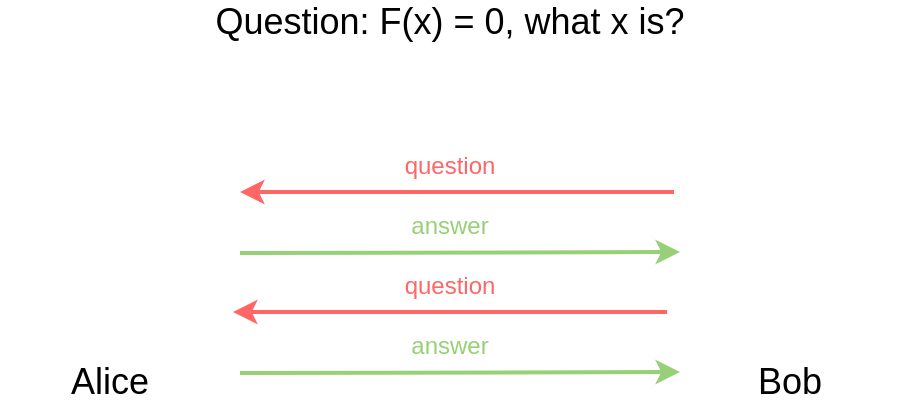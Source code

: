 <mxfile version="18.1.3" type="github">
  <diagram id="3yzu9L9B9edSbVnxSeDY" name="Page-1">
    <mxGraphModel dx="727" dy="471" grid="1" gridSize="10" guides="1" tooltips="1" connect="1" arrows="1" fold="1" page="1" pageScale="1" pageWidth="850" pageHeight="1100" math="0" shadow="0">
      <root>
        <mxCell id="0" />
        <mxCell id="1" parent="0" />
        <mxCell id="yQbNn83YkBJZnv28kB2a-3" value="&lt;font style=&quot;font-size: 18px;&quot;&gt;Question: F(x) = 0, what x is?&lt;/font&gt;" style="text;html=1;strokeColor=none;fillColor=none;align=center;verticalAlign=middle;whiteSpace=wrap;rounded=0;" vertex="1" parent="1">
          <mxGeometry x="240" y="230" width="290" height="10" as="geometry" />
        </mxCell>
        <mxCell id="yQbNn83YkBJZnv28kB2a-5" value="" style="shape=image;verticalLabelPosition=bottom;labelBackgroundColor=default;verticalAlign=top;aspect=fixed;imageAspect=0;image=https://upload.wikimedia.org/wikipedia/commons/thumb/c/cb/Noun_Project_people_icon_3376085.svg/1024px-Noun_Project_people_icon_3376085.svg.png;" vertex="1" parent="1">
          <mxGeometry x="160" y="300" width="110" height="110" as="geometry" />
        </mxCell>
        <mxCell id="yQbNn83YkBJZnv28kB2a-6" value="" style="shape=image;verticalLabelPosition=bottom;labelBackgroundColor=default;verticalAlign=top;aspect=fixed;imageAspect=0;image=https://upload.wikimedia.org/wikipedia/commons/thumb/c/cb/Noun_Project_people_icon_3376085.svg/1024px-Noun_Project_people_icon_3376085.svg.png;" vertex="1" parent="1">
          <mxGeometry x="500" y="300" width="110" height="110" as="geometry" />
        </mxCell>
        <mxCell id="yQbNn83YkBJZnv28kB2a-7" value="Alice" style="text;html=1;strokeColor=none;fillColor=none;align=center;verticalAlign=middle;whiteSpace=wrap;rounded=0;fontSize=18;" vertex="1" parent="1">
          <mxGeometry x="185" y="400" width="60" height="30" as="geometry" />
        </mxCell>
        <mxCell id="yQbNn83YkBJZnv28kB2a-8" value="Bob" style="text;html=1;strokeColor=none;fillColor=none;align=center;verticalAlign=middle;whiteSpace=wrap;rounded=0;fontSize=18;" vertex="1" parent="1">
          <mxGeometry x="525" y="400" width="60" height="30" as="geometry" />
        </mxCell>
        <mxCell id="yQbNn83YkBJZnv28kB2a-11" value="" style="endArrow=classic;html=1;rounded=0;fontSize=18;entryX=0;entryY=0.25;entryDx=0;entryDy=0;fillColor=#d5e8d4;strokeColor=#97D077;strokeWidth=2;" edge="1" parent="1">
          <mxGeometry width="50" height="50" relative="1" as="geometry">
            <mxPoint x="280" y="410.5" as="sourcePoint" />
            <mxPoint x="500" y="410" as="targetPoint" />
          </mxGeometry>
        </mxCell>
        <mxCell id="yQbNn83YkBJZnv28kB2a-13" value="" style="endArrow=classic;html=1;rounded=0;fontSize=18;entryX=0;entryY=0.25;entryDx=0;entryDy=0;fillColor=#d5e8d4;strokeColor=#97D077;strokeWidth=2;" edge="1" parent="1">
          <mxGeometry width="50" height="50" relative="1" as="geometry">
            <mxPoint x="280" y="350.5" as="sourcePoint" />
            <mxPoint x="500" y="350" as="targetPoint" />
          </mxGeometry>
        </mxCell>
        <mxCell id="yQbNn83YkBJZnv28kB2a-15" value="" style="endArrow=classic;html=1;rounded=0;fontSize=18;exitX=-0.027;exitY=0.182;exitDx=0;exitDy=0;exitPerimeter=0;fillColor=#f8cecc;strokeColor=#FF6666;strokeWidth=2;" edge="1" parent="1" source="yQbNn83YkBJZnv28kB2a-6">
          <mxGeometry width="50" height="50" relative="1" as="geometry">
            <mxPoint x="480" y="320" as="sourcePoint" />
            <mxPoint x="280" y="320" as="targetPoint" />
          </mxGeometry>
        </mxCell>
        <mxCell id="yQbNn83YkBJZnv28kB2a-16" value="" style="endArrow=classic;html=1;rounded=0;fontSize=18;exitX=-0.027;exitY=0.182;exitDx=0;exitDy=0;exitPerimeter=0;fillColor=#f8cecc;strokeColor=#FF6666;strokeWidth=2;" edge="1" parent="1">
          <mxGeometry width="50" height="50" relative="1" as="geometry">
            <mxPoint x="493.52" y="380.02" as="sourcePoint" />
            <mxPoint x="276.49" y="380" as="targetPoint" />
          </mxGeometry>
        </mxCell>
        <mxCell id="yQbNn83YkBJZnv28kB2a-17" value="&lt;font color=&quot;#ff6666&quot; style=&quot;font-size: 12px;&quot;&gt;question&lt;/font&gt;" style="text;html=1;strokeColor=none;fillColor=none;align=center;verticalAlign=middle;whiteSpace=wrap;rounded=0;fontSize=18;" vertex="1" parent="1">
          <mxGeometry x="355" y="290" width="60" height="30" as="geometry" />
        </mxCell>
        <mxCell id="yQbNn83YkBJZnv28kB2a-18" value="&lt;font color=&quot;#ff6666&quot; style=&quot;font-size: 12px;&quot;&gt;question&lt;/font&gt;" style="text;html=1;strokeColor=none;fillColor=none;align=center;verticalAlign=middle;whiteSpace=wrap;rounded=0;fontSize=18;" vertex="1" parent="1">
          <mxGeometry x="355" y="350" width="60" height="30" as="geometry" />
        </mxCell>
        <mxCell id="yQbNn83YkBJZnv28kB2a-19" value="&lt;font color=&quot;#97d077&quot; style=&quot;font-size: 12px;&quot;&gt;answer&lt;/font&gt;" style="text;html=1;strokeColor=none;fillColor=none;align=center;verticalAlign=middle;whiteSpace=wrap;rounded=0;fontSize=18;" vertex="1" parent="1">
          <mxGeometry x="355" y="320" width="60" height="30" as="geometry" />
        </mxCell>
        <mxCell id="yQbNn83YkBJZnv28kB2a-20" value="&lt;font color=&quot;#97d077&quot; style=&quot;font-size: 12px;&quot;&gt;answer&lt;/font&gt;" style="text;html=1;strokeColor=none;fillColor=none;align=center;verticalAlign=middle;whiteSpace=wrap;rounded=0;fontSize=18;" vertex="1" parent="1">
          <mxGeometry x="355" y="380" width="60" height="30" as="geometry" />
        </mxCell>
      </root>
    </mxGraphModel>
  </diagram>
</mxfile>
